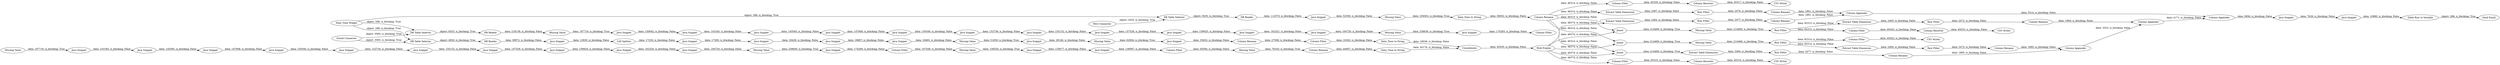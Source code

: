 digraph {
	"6406537774763176529_245" [label="DB Reader"]
	"6695614798648404026_268" [label="Java Snippet"]
	"6406537774763176529_281" [label="Missing Value"]
	"6406537774763176529_120" [label="Java Snippet"]
	"6406537774763176529_278" [label="Java Snippet"]
	"6695614798648404026_278" [label="Java Snippet"]
	"6406537774763176529_289" [label="Date_Time to String"]
	"6406537774763176529_301" [label=Joiner]
	"6695614798648404026_272" [label="Column Filter"]
	"5363596919123239185_285" [label="Row Filter"]
	"6406537774763176529_279" [label="Column Filter"]
	"6406537774763176529_270" [label="Java Snippet"]
	"6695614798648404026_267" [label="Java Snippet"]
	"6695614798648404026_269" [label="Java Snippet"]
	"-8755362225793211100_285" [label="Row Filter"]
	"3511576648294377196_253" [label="Java Snippet"]
	"6406537774763176529_68" [label="Hive Connector"]
	"6406537774763176529_247" [label="DB Table Selector"]
	"6695614798648404026_273" [label="Missing Value"]
	"6406537774763176529_116" [label="Column Appender"]
	"6406537774763176529_231" [label="Date_Time Widget"]
	"6695614798648404026_261" [label="Java Snippet"]
	"6695614798648404026_266" [label="Java Snippet"]
	"4533623521993597178_294" [label="Column Rename"]
	"6406537774763176529_302" [label=Joiner]
	"6406537774763176529_299" [label="Java Snippet"]
	"6406537774763176529_280" [label="Missing Value"]
	"6406537774763176529_258" [label="Missing Value"]
	"-2867292690949226936_285" [label="Row Filter"]
	"6695614798648404026_282" [label="Java Snippet"]
	"6406537774763176529_300" [label="Rule Engine"]
	"6406537774763176529_250" [label="Cell Splitter"]
	"6406537774763176529_298" [label="CSV Writer"]
	"6406537774763176529_310" [label="Column Resorter"]
	"6406537774763176529_244" [label="DB Table Selector"]
	"6406537774763176529_98" [label="Row Filter"]
	"4533623521993597178_261" [label="Extract Table Dimension"]
	"6406537774763176529_205" [label="Send Email"]
	"6406537774763176529_304" [label="Missing Value"]
	"6406537774763176529_297" [label="Column Resorter"]
	"6406537774763176529_208" [label="CSV Writer"]
	"6406537774763176529_288" [label="Date_Time to String"]
	"6406537774763176529_204" [label="Table Row to Variable"]
	"6695614798648404026_274" [label="Java Snippet"]
	"6695614798648404026_285" [label="Column Filter"]
	"6695614798648404026_287" [label="Missing Value"]
	"6406537774763176529_285" [label="Missing Value"]
	"5363596919123239185_261" [label="Extract Table Dimension"]
	"6406537774763176529_257" [label="Column Filter"]
	"3511576648294377196_254" [label="Java Snippet"]
	"6406537774763176529_117" [label="Column Appender"]
	"6406537774763176529_296" [label="Column Filter"]
	"6695614798648404026_284" [label="Missing Value"]
	"4434629726730630368_261" [label="Extract Table Dimension"]
	"6406537774763176529_291" [label=Joiner]
	"6406537774763176529_259" [label="Java Snippet"]
	"4434629726730630368_285" [label="Row Filter"]
	"-2867292690949226936_261" [label="Extract Table Dimension"]
	"6406537774763176529_277" [label="Missing Value"]
	"6406537774763176529_198" [label="Java Snippet"]
	"6406537774763176529_282" [label="Java Snippet"]
	"6695614798648404026_281" [label="Java Snippet"]
	"3511576648294377196_252" [label="Java Snippet"]
	"6406537774763176529_248" [label="Java Snippet"]
	"6406537774763176529_286" [label=Concatenate]
	"6406537774763176529_100" [label="Row Filter"]
	"6406537774763176529_110" [label="Column Appender"]
	"6406537774763176529_109" [label="Column Appender"]
	"6695614798648404026_262" [label="Java Snippet"]
	"6406537774763176529_292" [label="Column Rename"]
	"3511576648294377196_255" [label="Missing Value"]
	"4533623521993597178_285" [label="Row Filter"]
	"-2867292690949226936_294" [label="Column Rename"]
	"6695614798648404026_277" [label="Java Snippet"]
	"6695614798648404026_283" [label="Java Snippet"]
	"6406537774763176529_293" [label="Column Resorter"]
	"-8755362225793211100_294" [label="Column Rename"]
	"6695614798648404026_276" [label="Java Snippet"]
	"6695614798648404026_275" [label="Java Snippet"]
	"4434629726730630368_294" [label="Column Rename"]
	"6406537774763176529_207" [label="CSV Writer"]
	"6406537774763176529_276" [label="Java Snippet"]
	"6695614798648404026_263" [label="Java Snippet"]
	"6695614798648404026_279" [label="Java Snippet"]
	"6695614798648404026_286" [label="Java Snippet"]
	"6406537774763176529_303" [label="Missing Value"]
	"6406537774763176529_294" [label="Column Filter"]
	"6406537774763176529_305" [label="Column Filter"]
	"6695614798648404026_271" [label="Java Snippet"]
	"6406537774763176529_287" [label="Column Rename"]
	"6406537774763176529_295" [label="CSV Writer"]
	"6406537774763176529_309" [label="Column Filter"]
	"6406537774763176529_79" [label="DB Table Selector"]
	"6695614798648404026_280" [label="Java Snippet"]
	"6406537774763176529_284" [label="Column Rename"]
	"6695614798648404026_265" [label="Java Snippet"]
	"6695614798648404026_260" [label="Java Snippet"]
	"6406537774763176529_246" [label="DB Reader"]
	"6406537774763176529_80" [label="DB Reader"]
	"6695614798648404026_264" [label="Java Snippet"]
	"3511576648294377196_251" [label="Java Snippet"]
	"-8755362225793211100_261" [label="Extract Table Dimension"]
	"6406537774763176529_290" [label="Date_Time to String"]
	"5363596919123239185_294" [label="Column Rename"]
	"6406537774763176529_243" [label="Oracle Connector"]
	"6695614798648404026_280" -> "6695614798648404026_281" [label="data: 157528; is_blocking: False"]
	"4533623521993597178_285" -> "4533623521993597178_294" [label="data: 2472; is_blocking: False"]
	"6406537774763176529_292" -> "6406537774763176529_291" [label="data: 46314; is_blocking: False"]
	"6695614798648404026_282" -> "6695614798648404026_283" [label="data: 162320; is_blocking: False"]
	"-2867292690949226936_261" -> "-2867292690949226936_285" [label="data: 2490; is_blocking: False"]
	"6406537774763176529_100" -> "6406537774763176529_309" [label="data: 92315; is_blocking: False"]
	"-2867292690949226936_294" -> "6406537774763176529_109" [label="data: 1895; is_blocking: False"]
	"4434629726730630368_294" -> "6406537774763176529_109" [label="data: 1895; is_blocking: False"]
	"6406537774763176529_305" -> "6406537774763176529_207" [label="data: 45022; is_blocking: False"]
	"6695614798648404026_285" -> "6406537774763176529_277" [label="data: 107549; is_blocking: False"]
	"6695614798648404026_286" -> "6695614798648404026_285" [label="data: 174266; is_blocking: False"]
	"6695614798648404026_284" -> "6695614798648404026_274" [label="data: 197716; is_blocking: True"]
	"6406537774763176529_292" -> "6406537774763176529_296" [label="data: 46314; is_blocking: False"]
	"6406537774763176529_116" -> "6406537774763176529_117" [label="data: 3314; is_blocking: False"]
	"3511576648294377196_251" -> "3511576648294377196_252" [label="data: 17365; is_blocking: False"]
	"6695614798648404026_287" -> "6695614798648404026_286" [label="data: 239640; is_blocking: True"]
	"6406537774763176529_310" -> "6406537774763176529_208" [label="data: 45033; is_blocking: False"]
	"6406537774763176529_79" -> "6406537774763176529_80" [label="object: 5035; is_blocking: True"]
	"-8755362225793211100_285" -> "-8755362225793211100_294" [label="data: 2477; is_blocking: False"]
	"6406537774763176529_297" -> "6406537774763176529_298" [label="data: 45317; is_blocking: False"]
	"6406537774763176529_68" -> "6406537774763176529_79" [label="object: 3453; is_blocking: True"]
	"5363596919123239185_285" -> "5363596919123239185_294" [label="data: 2476; is_blocking: False"]
	"6406537774763176529_243" -> "6406537774763176529_244" [label="object: 3565; is_blocking: True"]
	"5363596919123239185_261" -> "5363596919123239185_285" [label="data: 2497; is_blocking: False"]
	"6695614798648404026_278" -> "6695614798648404026_279" [label="data: 152734; is_blocking: False"]
	"-2867292690949226936_285" -> "-2867292690949226936_294" [label="data: 2473; is_blocking: False"]
	"6406537774763176529_296" -> "6406537774763176529_297" [label="data: 45320; is_blocking: False"]
	"6406537774763176529_270" -> "6406537774763176529_278" [label="data: 135677; is_blocking: False"]
	"-8755362225793211100_294" -> "6406537774763176529_116" [label="data: 1891; is_blocking: False"]
	"6406537774763176529_292" -> "6406537774763176529_301" [label="data: 46314; is_blocking: False"]
	"6406537774763176529_110" -> "6406537774763176529_117" [label="data: 4171; is_blocking: False"]
	"3511576648294377196_255" -> "6406537774763176529_276" [label="data: 51650; is_blocking: True"]
	"6406537774763176529_304" -> "6406537774763176529_100" [label="data: 214469; is_blocking: True"]
	"6695614798648404026_269" -> "6695614798648404026_266" [label="data: 162321; is_blocking: False"]
	"6406537774763176529_300" -> "6406537774763176529_294" [label="data: 48374; is_blocking: False"]
	"6406537774763176529_280" -> "6406537774763176529_287" [label="data: 76243; is_blocking: True"]
	"6695614798648404026_281" -> "6695614798648404026_282" [label="data: 159924; is_blocking: False"]
	"6406537774763176529_98" -> "6406537774763176529_305" [label="data: 92314; is_blocking: False"]
	"6406537774763176529_248" -> "6406537774763176529_250" [label="data: 12830; is_blocking: False"]
	"6695614798648404026_260" -> "6695614798648404026_261" [label="data: 143183; is_blocking: False"]
	"6406537774763176529_117" -> "6406537774763176529_120" [label="data: 5856; is_blocking: False"]
	"6406537774763176529_244" -> "6406537774763176529_245" [label="object: 4930; is_blocking: True"]
	"6406537774763176529_309" -> "6406537774763176529_310" [label="data: 45043; is_blocking: False"]
	"6406537774763176529_282" -> "6406537774763176529_284" [label="data: 33632; is_blocking: False"]
	"6695614798648404026_268" -> "6695614798648404026_267" [label="data: 157528; is_blocking: False"]
	"6406537774763176529_204" -> "6406537774763176529_205" [label="object: 288; is_blocking: True"]
	"6406537774763176529_245" -> "6406537774763176529_248" [label="data: 39972; is_blocking: False"]
	"6695614798648404026_271" -> "6695614798648404026_272" [label="data: 174265; is_blocking: False"]
	"6695614798648404026_276" -> "6695614798648404026_277" [label="data: 147948; is_blocking: False"]
	"6406537774763176529_198" -> "6406537774763176529_204" [label="data: 10880; is_blocking: False"]
	"6406537774763176529_276" -> "6406537774763176529_281" [label="data: 29146; is_blocking: False"]
	"3511576648294377196_254" -> "3511576648294377196_255" [label="data: 19465; is_blocking: False"]
	"6406537774763176529_301" -> "6406537774763176529_304" [label="data: 214469; is_blocking: True"]
	"6406537774763176529_231" -> "6406537774763176529_247" [label="object: 288; is_blocking: True"]
	"6406537774763176529_285" -> "6406537774763176529_290" [label="data: 106302; is_blocking: True"]
	"6406537774763176529_291" -> "4434629726730630368_261" [label="data: 214468; is_blocking: True"]
	"6406537774763176529_281" -> "6406537774763176529_282" [label="data: 62694; is_blocking: True"]
	"6406537774763176529_80" -> "6406537774763176529_299" [label="data: 112570; is_blocking: False"]
	"6406537774763176529_300" -> "6406537774763176529_301" [label="data: 48374; is_blocking: False"]
	"6406537774763176529_231" -> "6406537774763176529_244" [label="object: 288; is_blocking: True"]
	"6406537774763176529_278" -> "6406537774763176529_279" [label="data: 136087; is_blocking: False"]
	"6695614798648404026_283" -> "6695614798648404026_287" [label="data: 164720; is_blocking: False"]
	"6406537774763176529_288" -> "6406537774763176529_286" [label="data: 18028; is_blocking: False"]
	"6406537774763176529_243" -> "6406537774763176529_247" [label="object: 3565; is_blocking: True"]
	"5363596919123239185_294" -> "6406537774763176529_116" [label="data: 1891; is_blocking: False"]
	"4434629726730630368_261" -> "4434629726730630368_285" [label="data: 2494; is_blocking: False"]
	"6406537774763176529_287" -> "6406537774763176529_289" [label="data: 44067; is_blocking: False"]
	"6695614798648404026_279" -> "6695614798648404026_280" [label="data: 155132; is_blocking: False"]
	"6406537774763176529_246" -> "6406537774763176529_258" [label="data: 218138; is_blocking: False"]
	"6406537774763176529_279" -> "6406537774763176529_280" [label="data: 45594; is_blocking: False"]
	"6406537774763176529_257" -> "6406537774763176529_288" [label="data: 16343; is_blocking: False"]
	"6695614798648404026_264" -> "6695614798648404026_265" [label="data: 152736; is_blocking: False"]
	"6406537774763176529_247" -> "6406537774763176529_246" [label="object: 6553; is_blocking: True"]
	"6406537774763176529_284" -> "6406537774763176529_257" [label="data: 27568; is_blocking: False"]
	"-8755362225793211100_261" -> "-8755362225793211100_285" [label="data: 2493; is_blocking: False"]
	"6406537774763176529_250" -> "3511576648294377196_251" [label="data: 17230; is_blocking: False"]
	"6406537774763176529_292" -> "6406537774763176529_302" [label="data: 46314; is_blocking: False"]
	"6406537774763176529_293" -> "6406537774763176529_295" [label="data: 45315; is_blocking: False"]
	"6695614798648404026_265" -> "6695614798648404026_268" [label="data: 155132; is_blocking: False"]
	"6695614798648404026_274" -> "6695614798648404026_275" [label="data: 143185; is_blocking: False"]
	"6406537774763176529_258" -> "6406537774763176529_259" [label="data: 197716; is_blocking: True"]
	"6406537774763176529_231" -> "6406537774763176529_79" [label="object: 288; is_blocking: True"]
	"4434629726730630368_285" -> "4434629726730630368_294" [label="data: 2477; is_blocking: False"]
	"4533623521993597178_261" -> "4533623521993597178_285" [label="data: 2493; is_blocking: False"]
	"6406537774763176529_286" -> "6406537774763176529_300" [label="data: 45530; is_blocking: False"]
	"6406537774763176529_290" -> "6406537774763176529_292" [label="data: 56002; is_blocking: False"]
	"6406537774763176529_300" -> "6406537774763176529_291" [label="data: 48374; is_blocking: False"]
	"6406537774763176529_120" -> "6406537774763176529_198" [label="data: 7629; is_blocking: False"]
	"6406537774763176529_100" -> "4533623521993597178_261" [label="data: 92315; is_blocking: False"]
	"6406537774763176529_300" -> "-8755362225793211100_261" [label="data: 48374; is_blocking: False"]
	"6406537774763176529_109" -> "6406537774763176529_110" [label="data: 3322; is_blocking: False"]
	"6406537774763176529_292" -> "5363596919123239185_261" [label="data: 46314; is_blocking: False"]
	"6406537774763176529_98" -> "-2867292690949226936_261" [label="data: 92314; is_blocking: False"]
	"4533623521993597178_294" -> "6406537774763176529_110" [label="data: 1894; is_blocking: False"]
	"3511576648294377196_253" -> "3511576648294377196_254" [label="data: 18887; is_blocking: False"]
	"6406537774763176529_303" -> "6406537774763176529_98" [label="data: 214468; is_blocking: True"]
	"6695614798648404026_273" -> "6695614798648404026_271" [label="data: 239639; is_blocking: True"]
	"6406537774763176529_294" -> "6406537774763176529_293" [label="data: 45315; is_blocking: False"]
	"6406537774763176529_277" -> "6406537774763176529_270" [label="data: 156520; is_blocking: True"]
	"6695614798648404026_277" -> "6695614798648404026_278" [label="data: 150340; is_blocking: False"]
	"3511576648294377196_252" -> "3511576648294377196_253" [label="data: 18428; is_blocking: False"]
	"6695614798648404026_262" -> "6695614798648404026_263" [label="data: 147949; is_blocking: False"]
	"6406537774763176529_300" -> "6406537774763176529_302" [label="data: 48374; is_blocking: False"]
	"6695614798648404026_267" -> "6695614798648404026_269" [label="data: 159925; is_blocking: False"]
	"6695614798648404026_275" -> "6695614798648404026_276" [label="data: 145565; is_blocking: False"]
	"6406537774763176529_302" -> "6406537774763176529_303" [label="data: 214469; is_blocking: True"]
	"6695614798648404026_263" -> "6695614798648404026_264" [label="data: 150340; is_blocking: False"]
	"6695614798648404026_266" -> "6695614798648404026_273" [label="data: 164720; is_blocking: False"]
	"6695614798648404026_261" -> "6695614798648404026_262" [label="data: 145565; is_blocking: False"]
	"6406537774763176529_299" -> "6406537774763176529_285" [label="data: 52558; is_blocking: False"]
	"6406537774763176529_259" -> "6695614798648404026_260" [label="data: 150942; is_blocking: False"]
	"6406537774763176529_289" -> "6406537774763176529_286" [label="data: 50176; is_blocking: False"]
	rankdir=LR
}
